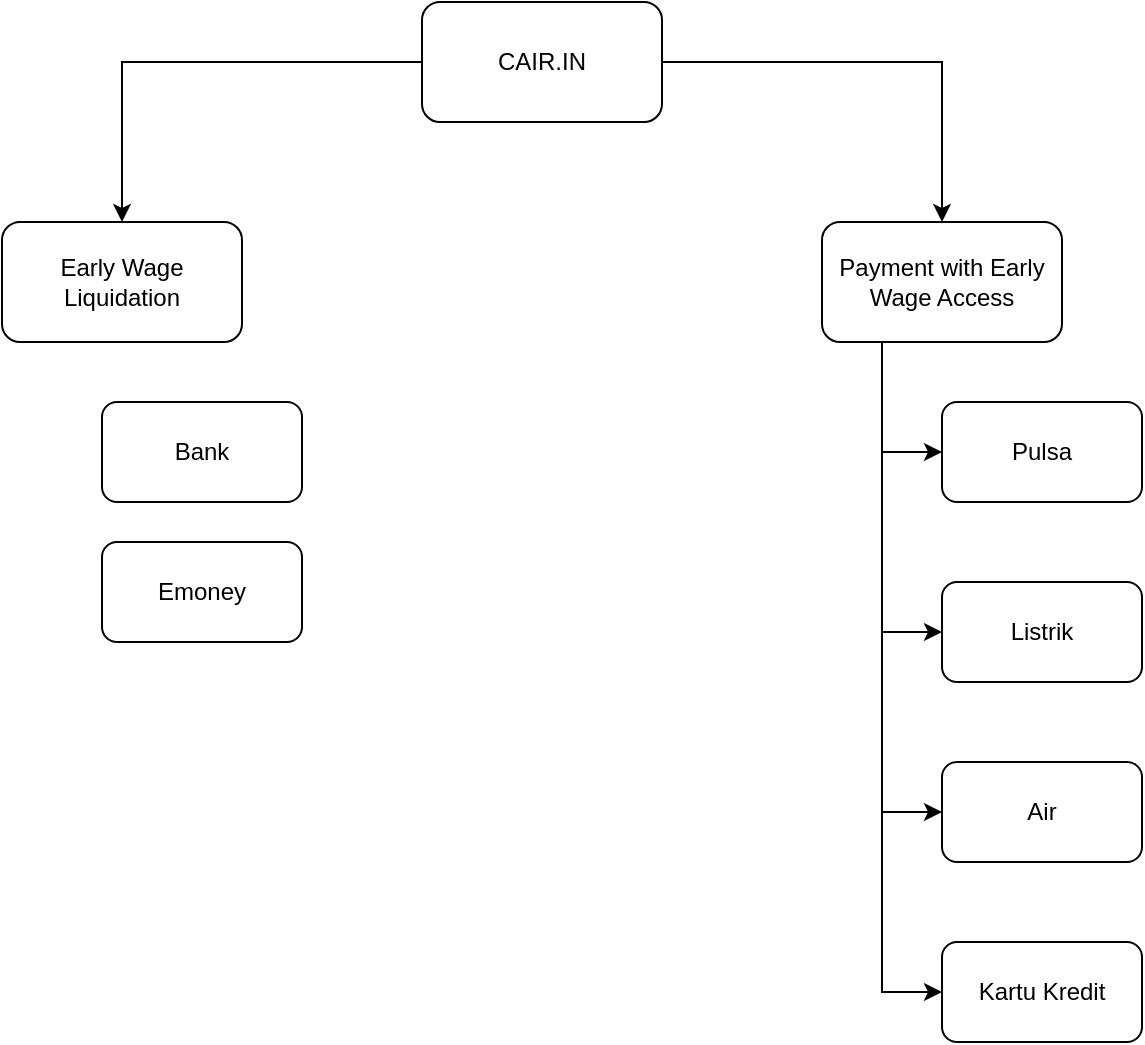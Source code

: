 <mxfile version="16.5.3" type="github">
  <diagram id="juJUYdhsY8R3jdccG2Nd" name="Page-1">
    <mxGraphModel dx="978" dy="575" grid="1" gridSize="10" guides="1" tooltips="1" connect="1" arrows="1" fold="1" page="1" pageScale="1" pageWidth="850" pageHeight="1100" math="0" shadow="0">
      <root>
        <mxCell id="0" />
        <mxCell id="1" parent="0" />
        <mxCell id="P8W1ZzxDksONGK-kBhTN-12" style="edgeStyle=orthogonalEdgeStyle;rounded=0;orthogonalLoop=1;jettySize=auto;html=1;exitX=1;exitY=0.5;exitDx=0;exitDy=0;entryX=0.5;entryY=0;entryDx=0;entryDy=0;" edge="1" parent="1" source="P8W1ZzxDksONGK-kBhTN-1" target="P8W1ZzxDksONGK-kBhTN-3">
          <mxGeometry relative="1" as="geometry" />
        </mxCell>
        <mxCell id="P8W1ZzxDksONGK-kBhTN-13" style="edgeStyle=orthogonalEdgeStyle;rounded=0;orthogonalLoop=1;jettySize=auto;html=1;exitX=0;exitY=0.5;exitDx=0;exitDy=0;" edge="1" parent="1" source="P8W1ZzxDksONGK-kBhTN-1" target="P8W1ZzxDksONGK-kBhTN-2">
          <mxGeometry relative="1" as="geometry" />
        </mxCell>
        <mxCell id="P8W1ZzxDksONGK-kBhTN-1" value="CAIR.IN" style="rounded=1;whiteSpace=wrap;html=1;" vertex="1" parent="1">
          <mxGeometry x="350" y="40" width="120" height="60" as="geometry" />
        </mxCell>
        <mxCell id="P8W1ZzxDksONGK-kBhTN-2" value="Early Wage Liquidation" style="rounded=1;whiteSpace=wrap;html=1;" vertex="1" parent="1">
          <mxGeometry x="140" y="150" width="120" height="60" as="geometry" />
        </mxCell>
        <mxCell id="P8W1ZzxDksONGK-kBhTN-8" style="edgeStyle=orthogonalEdgeStyle;rounded=0;orthogonalLoop=1;jettySize=auto;html=1;exitX=0.25;exitY=1;exitDx=0;exitDy=0;entryX=0;entryY=0.5;entryDx=0;entryDy=0;" edge="1" parent="1" source="P8W1ZzxDksONGK-kBhTN-3" target="P8W1ZzxDksONGK-kBhTN-4">
          <mxGeometry relative="1" as="geometry" />
        </mxCell>
        <mxCell id="P8W1ZzxDksONGK-kBhTN-9" style="edgeStyle=orthogonalEdgeStyle;rounded=0;orthogonalLoop=1;jettySize=auto;html=1;exitX=0.25;exitY=1;exitDx=0;exitDy=0;entryX=0;entryY=0.5;entryDx=0;entryDy=0;" edge="1" parent="1" source="P8W1ZzxDksONGK-kBhTN-3" target="P8W1ZzxDksONGK-kBhTN-5">
          <mxGeometry relative="1" as="geometry" />
        </mxCell>
        <mxCell id="P8W1ZzxDksONGK-kBhTN-10" style="edgeStyle=orthogonalEdgeStyle;rounded=0;orthogonalLoop=1;jettySize=auto;html=1;exitX=0.25;exitY=1;exitDx=0;exitDy=0;entryX=0;entryY=0.5;entryDx=0;entryDy=0;" edge="1" parent="1" source="P8W1ZzxDksONGK-kBhTN-3" target="P8W1ZzxDksONGK-kBhTN-6">
          <mxGeometry relative="1" as="geometry" />
        </mxCell>
        <mxCell id="P8W1ZzxDksONGK-kBhTN-11" style="edgeStyle=orthogonalEdgeStyle;rounded=0;orthogonalLoop=1;jettySize=auto;html=1;exitX=0.25;exitY=1;exitDx=0;exitDy=0;entryX=0;entryY=0.5;entryDx=0;entryDy=0;" edge="1" parent="1" source="P8W1ZzxDksONGK-kBhTN-3" target="P8W1ZzxDksONGK-kBhTN-7">
          <mxGeometry relative="1" as="geometry" />
        </mxCell>
        <mxCell id="P8W1ZzxDksONGK-kBhTN-3" value="Payment with Early Wage Access" style="rounded=1;whiteSpace=wrap;html=1;" vertex="1" parent="1">
          <mxGeometry x="550" y="150" width="120" height="60" as="geometry" />
        </mxCell>
        <mxCell id="P8W1ZzxDksONGK-kBhTN-4" value="Pulsa" style="rounded=1;whiteSpace=wrap;html=1;" vertex="1" parent="1">
          <mxGeometry x="610" y="240" width="100" height="50" as="geometry" />
        </mxCell>
        <mxCell id="P8W1ZzxDksONGK-kBhTN-5" value="Listrik" style="rounded=1;whiteSpace=wrap;html=1;" vertex="1" parent="1">
          <mxGeometry x="610" y="330" width="100" height="50" as="geometry" />
        </mxCell>
        <mxCell id="P8W1ZzxDksONGK-kBhTN-6" value="Air" style="rounded=1;whiteSpace=wrap;html=1;" vertex="1" parent="1">
          <mxGeometry x="610" y="420" width="100" height="50" as="geometry" />
        </mxCell>
        <mxCell id="P8W1ZzxDksONGK-kBhTN-7" value="Kartu Kredit" style="rounded=1;whiteSpace=wrap;html=1;" vertex="1" parent="1">
          <mxGeometry x="610" y="510" width="100" height="50" as="geometry" />
        </mxCell>
        <mxCell id="P8W1ZzxDksONGK-kBhTN-14" value="Bank" style="rounded=1;whiteSpace=wrap;html=1;" vertex="1" parent="1">
          <mxGeometry x="190" y="240" width="100" height="50" as="geometry" />
        </mxCell>
        <mxCell id="P8W1ZzxDksONGK-kBhTN-15" value="Emoney" style="rounded=1;whiteSpace=wrap;html=1;" vertex="1" parent="1">
          <mxGeometry x="190" y="310" width="100" height="50" as="geometry" />
        </mxCell>
      </root>
    </mxGraphModel>
  </diagram>
</mxfile>
